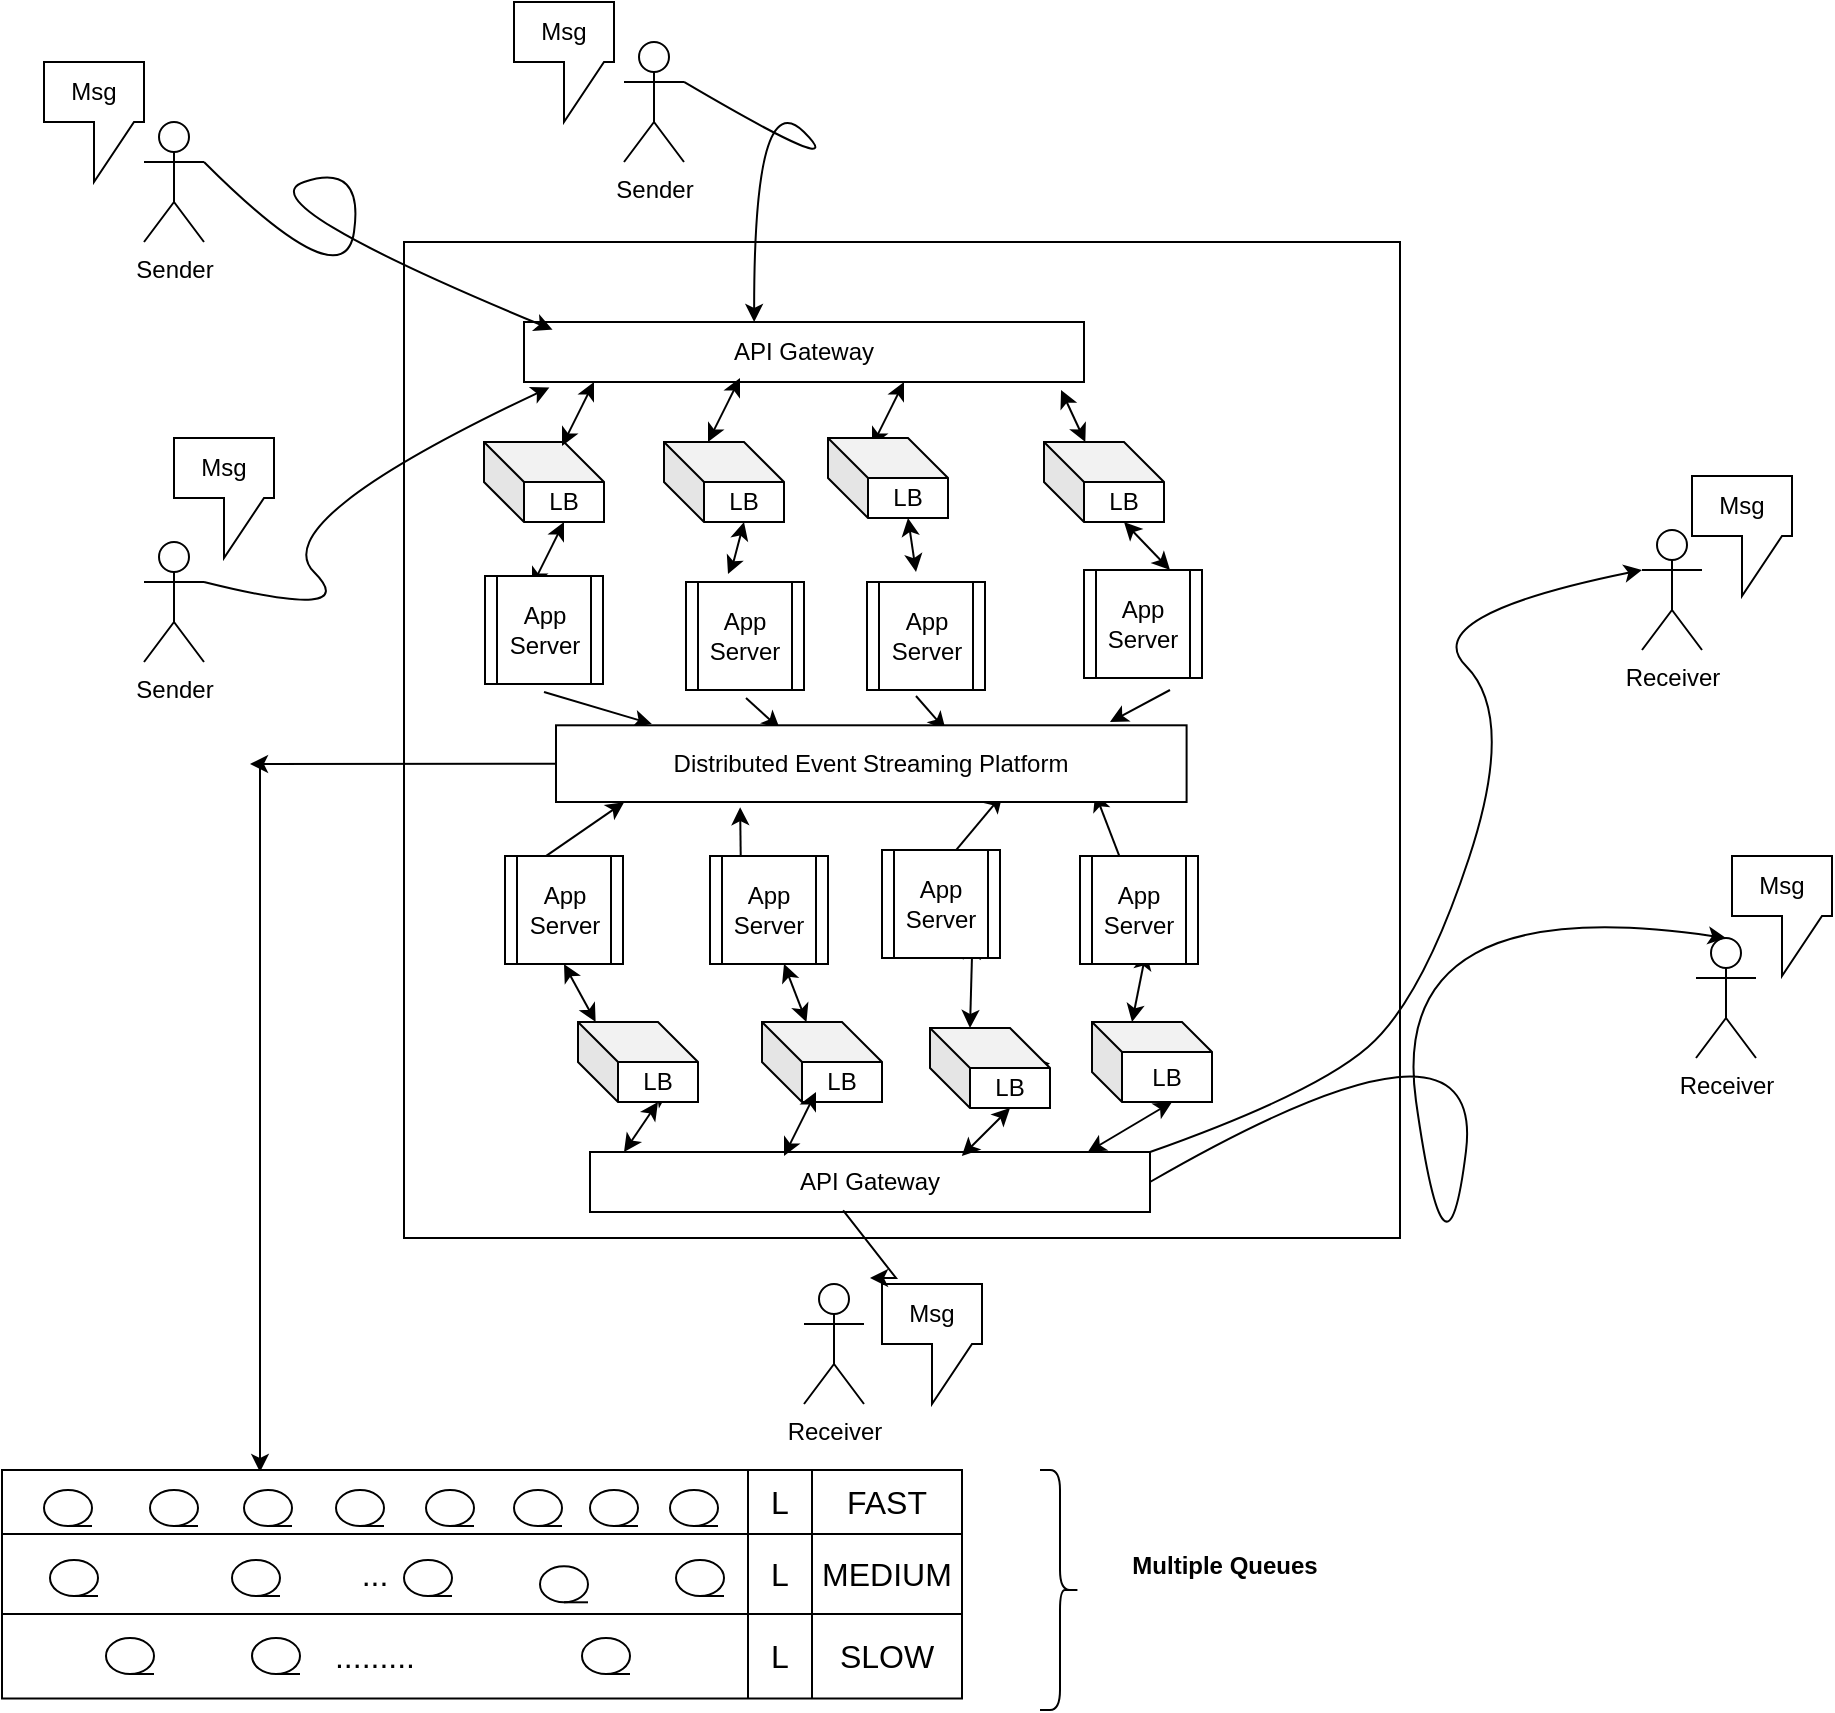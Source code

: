 <mxfile version="21.6.6" type="device">
  <diagram name="Page-1" id="CxLCOBnHjzHq9psb6Yh8">
    <mxGraphModel dx="1450" dy="485" grid="0" gridSize="10" guides="1" tooltips="1" connect="1" arrows="1" fold="1" page="0" pageScale="1" pageWidth="850" pageHeight="1100" math="0" shadow="0">
      <root>
        <mxCell id="0" />
        <mxCell id="1" parent="0" />
        <mxCell id="VB7Ufas00Dgr7_cL7uJZ-1" value="Sender" style="shape=umlActor;verticalLabelPosition=bottom;verticalAlign=top;html=1;outlineConnect=0;" parent="1" vertex="1">
          <mxGeometry x="60" y="70" width="30" height="60" as="geometry" />
        </mxCell>
        <mxCell id="VB7Ufas00Dgr7_cL7uJZ-2" value="Sender" style="shape=umlActor;verticalLabelPosition=bottom;verticalAlign=top;html=1;outlineConnect=0;" parent="1" vertex="1">
          <mxGeometry x="60" y="280" width="30" height="60" as="geometry" />
        </mxCell>
        <mxCell id="VB7Ufas00Dgr7_cL7uJZ-3" value="Sender" style="shape=umlActor;verticalLabelPosition=bottom;verticalAlign=top;html=1;outlineConnect=0;" parent="1" vertex="1">
          <mxGeometry x="300" y="30" width="30" height="60" as="geometry" />
        </mxCell>
        <mxCell id="VB7Ufas00Dgr7_cL7uJZ-4" value="Receiver" style="shape=umlActor;verticalLabelPosition=bottom;verticalAlign=top;html=1;outlineConnect=0;" parent="1" vertex="1">
          <mxGeometry x="390" y="651" width="30" height="60" as="geometry" />
        </mxCell>
        <mxCell id="VB7Ufas00Dgr7_cL7uJZ-5" value="Receiver" style="shape=umlActor;verticalLabelPosition=bottom;verticalAlign=top;html=1;outlineConnect=0;" parent="1" vertex="1">
          <mxGeometry x="809" y="274" width="30" height="60" as="geometry" />
        </mxCell>
        <mxCell id="VB7Ufas00Dgr7_cL7uJZ-6" value="Receiver" style="shape=umlActor;verticalLabelPosition=bottom;verticalAlign=top;html=1;outlineConnect=0;" parent="1" vertex="1">
          <mxGeometry x="836" y="478" width="30" height="60" as="geometry" />
        </mxCell>
        <mxCell id="VB7Ufas00Dgr7_cL7uJZ-7" value="" style="whiteSpace=wrap;html=1;aspect=fixed;" parent="1" vertex="1">
          <mxGeometry x="190" y="130" width="498" height="498" as="geometry" />
        </mxCell>
        <mxCell id="VB7Ufas00Dgr7_cL7uJZ-14" value="API Gateway" style="rounded=0;whiteSpace=wrap;html=1;" parent="1" vertex="1">
          <mxGeometry x="250" y="170" width="280" height="30" as="geometry" />
        </mxCell>
        <mxCell id="VB7Ufas00Dgr7_cL7uJZ-17" value="LB" style="shape=cube;whiteSpace=wrap;html=1;boundedLbl=1;backgroundOutline=1;darkOpacity=0.05;darkOpacity2=0.1;" parent="1" vertex="1">
          <mxGeometry x="230" y="230" width="60" height="40" as="geometry" />
        </mxCell>
        <mxCell id="VB7Ufas00Dgr7_cL7uJZ-18" value="LB" style="shape=cube;whiteSpace=wrap;html=1;boundedLbl=1;backgroundOutline=1;darkOpacity=0.05;darkOpacity2=0.1;" parent="1" vertex="1">
          <mxGeometry x="320" y="230" width="60" height="40" as="geometry" />
        </mxCell>
        <mxCell id="VB7Ufas00Dgr7_cL7uJZ-20" value="LB" style="shape=cube;whiteSpace=wrap;html=1;boundedLbl=1;backgroundOutline=1;darkOpacity=0.05;darkOpacity2=0.1;" parent="1" vertex="1">
          <mxGeometry x="510" y="230" width="60" height="40" as="geometry" />
        </mxCell>
        <mxCell id="VB7Ufas00Dgr7_cL7uJZ-24" value="LB" style="shape=cube;whiteSpace=wrap;html=1;boundedLbl=1;backgroundOutline=1;darkOpacity=0.05;darkOpacity2=0.1;" parent="1" vertex="1">
          <mxGeometry x="369" y="520" width="60" height="40" as="geometry" />
        </mxCell>
        <mxCell id="VB7Ufas00Dgr7_cL7uJZ-35" value="" style="curved=1;endArrow=classic;html=1;rounded=0;exitX=1;exitY=0.333;exitDx=0;exitDy=0;exitPerimeter=0;entryX=0.051;entryY=0.127;entryDx=0;entryDy=0;entryPerimeter=0;" parent="1" source="VB7Ufas00Dgr7_cL7uJZ-1" target="VB7Ufas00Dgr7_cL7uJZ-14" edge="1">
          <mxGeometry width="50" height="50" relative="1" as="geometry">
            <mxPoint x="110" y="160" as="sourcePoint" />
            <mxPoint x="160" y="110" as="targetPoint" />
            <Array as="points">
              <mxPoint x="160" y="160" />
              <mxPoint x="170" y="90" />
              <mxPoint x="110" y="110" />
            </Array>
          </mxGeometry>
        </mxCell>
        <mxCell id="VB7Ufas00Dgr7_cL7uJZ-39" value="" style="curved=1;endArrow=classic;html=1;rounded=0;exitX=1;exitY=0.333;exitDx=0;exitDy=0;exitPerimeter=0;entryX=0.146;entryY=0.146;entryDx=0;entryDy=0;entryPerimeter=0;" parent="1" source="VB7Ufas00Dgr7_cL7uJZ-2" target="VB7Ufas00Dgr7_cL7uJZ-7" edge="1">
          <mxGeometry width="50" height="50" relative="1" as="geometry">
            <mxPoint x="120" y="320" as="sourcePoint" />
            <mxPoint x="170" y="270" as="targetPoint" />
            <Array as="points">
              <mxPoint x="170" y="320" />
              <mxPoint x="120" y="270" />
            </Array>
          </mxGeometry>
        </mxCell>
        <mxCell id="VB7Ufas00Dgr7_cL7uJZ-40" value="" style="curved=1;endArrow=classic;html=1;rounded=0;exitX=1;exitY=0.333;exitDx=0;exitDy=0;exitPerimeter=0;entryX=0.411;entryY=0;entryDx=0;entryDy=0;entryPerimeter=0;" parent="1" source="VB7Ufas00Dgr7_cL7uJZ-3" target="VB7Ufas00Dgr7_cL7uJZ-14" edge="1">
          <mxGeometry width="50" height="50" relative="1" as="geometry">
            <mxPoint x="365" y="100" as="sourcePoint" />
            <mxPoint x="415" y="50" as="targetPoint" />
            <Array as="points">
              <mxPoint x="415" y="100" />
              <mxPoint x="365" y="50" />
            </Array>
          </mxGeometry>
        </mxCell>
        <mxCell id="VB7Ufas00Dgr7_cL7uJZ-60" value="Msg" style="shape=callout;whiteSpace=wrap;html=1;perimeter=calloutPerimeter;" parent="1" vertex="1">
          <mxGeometry x="75" y="228" width="50" height="60" as="geometry" />
        </mxCell>
        <mxCell id="VB7Ufas00Dgr7_cL7uJZ-61" value="Msg" style="shape=callout;whiteSpace=wrap;html=1;perimeter=calloutPerimeter;" parent="1" vertex="1">
          <mxGeometry x="10" y="40" width="50" height="60" as="geometry" />
        </mxCell>
        <mxCell id="VB7Ufas00Dgr7_cL7uJZ-62" value="Msg" style="shape=callout;whiteSpace=wrap;html=1;perimeter=calloutPerimeter;" parent="1" vertex="1">
          <mxGeometry x="245" y="10" width="50" height="60" as="geometry" />
        </mxCell>
        <mxCell id="VB7Ufas00Dgr7_cL7uJZ-63" value="Msg" style="shape=callout;whiteSpace=wrap;html=1;perimeter=calloutPerimeter;" parent="1" vertex="1">
          <mxGeometry x="834" y="247" width="50" height="60" as="geometry" />
        </mxCell>
        <mxCell id="VB7Ufas00Dgr7_cL7uJZ-64" value="Msg" style="shape=callout;whiteSpace=wrap;html=1;perimeter=calloutPerimeter;" parent="1" vertex="1">
          <mxGeometry x="854" y="437" width="50" height="60" as="geometry" />
        </mxCell>
        <mxCell id="VB7Ufas00Dgr7_cL7uJZ-65" value="Msg" style="shape=callout;whiteSpace=wrap;html=1;perimeter=calloutPerimeter;" parent="1" vertex="1">
          <mxGeometry x="429" y="651" width="50" height="60" as="geometry" />
        </mxCell>
        <mxCell id="VB7Ufas00Dgr7_cL7uJZ-21" value="API Gateway" style="rounded=0;whiteSpace=wrap;html=1;" parent="1" vertex="1">
          <mxGeometry x="283" y="585" width="280" height="30" as="geometry" />
        </mxCell>
        <mxCell id="hc9nnFskXBQ2Hnd-4gEW-7" value="" style="endArrow=classic;startArrow=classic;html=1;rounded=0;entryX=0;entryY=0;entryDx=40;entryDy=40;entryPerimeter=0;" parent="1" target="VB7Ufas00Dgr7_cL7uJZ-17" edge="1">
          <mxGeometry width="50" height="50" relative="1" as="geometry">
            <mxPoint x="254" y="302" as="sourcePoint" />
            <mxPoint x="304" y="252" as="targetPoint" />
          </mxGeometry>
        </mxCell>
        <mxCell id="hc9nnFskXBQ2Hnd-4gEW-8" value="" style="endArrow=classic;startArrow=classic;html=1;rounded=0;entryX=0;entryY=0;entryDx=40;entryDy=40;entryPerimeter=0;exitX=0.5;exitY=0;exitDx=0;exitDy=0;exitPerimeter=0;" parent="1" target="VB7Ufas00Dgr7_cL7uJZ-18" edge="1">
          <mxGeometry width="50" height="50" relative="1" as="geometry">
            <mxPoint x="352" y="296" as="sourcePoint" />
            <mxPoint x="280" y="280" as="targetPoint" />
            <Array as="points">
              <mxPoint x="355" y="289" />
            </Array>
          </mxGeometry>
        </mxCell>
        <mxCell id="hc9nnFskXBQ2Hnd-4gEW-10" value="" style="endArrow=classic;startArrow=classic;html=1;rounded=0;entryX=0;entryY=0;entryDx=40;entryDy=40;entryPerimeter=0;exitX=0.5;exitY=0;exitDx=0;exitDy=0;exitPerimeter=0;" parent="1" target="VB7Ufas00Dgr7_cL7uJZ-19" edge="1">
          <mxGeometry width="50" height="50" relative="1" as="geometry">
            <mxPoint x="446.0" y="295" as="sourcePoint" />
            <mxPoint x="280" y="280" as="targetPoint" />
          </mxGeometry>
        </mxCell>
        <mxCell id="hc9nnFskXBQ2Hnd-4gEW-11" value="" style="endArrow=classic;startArrow=classic;html=1;rounded=0;entryX=0;entryY=0;entryDx=40;entryDy=40;entryPerimeter=0;exitX=0.5;exitY=0;exitDx=0;exitDy=0;exitPerimeter=0;" parent="1" target="VB7Ufas00Dgr7_cL7uJZ-20" edge="1">
          <mxGeometry width="50" height="50" relative="1" as="geometry">
            <mxPoint x="573" y="294" as="sourcePoint" />
            <mxPoint x="290" y="290" as="targetPoint" />
            <Array as="points" />
          </mxGeometry>
        </mxCell>
        <mxCell id="hc9nnFskXBQ2Hnd-4gEW-12" value="" style="endArrow=classic;startArrow=classic;html=1;rounded=0;entryX=0;entryY=0;entryDx=40;entryDy=40;entryPerimeter=0;" parent="1" edge="1">
          <mxGeometry width="50" height="50" relative="1" as="geometry">
            <mxPoint x="269" y="232" as="sourcePoint" />
            <mxPoint x="285" y="200" as="targetPoint" />
          </mxGeometry>
        </mxCell>
        <mxCell id="hc9nnFskXBQ2Hnd-4gEW-13" value="" style="endArrow=classic;startArrow=classic;html=1;rounded=0;entryX=0;entryY=0;entryDx=40;entryDy=40;entryPerimeter=0;" parent="1" edge="1">
          <mxGeometry width="50" height="50" relative="1" as="geometry">
            <mxPoint x="342" y="230" as="sourcePoint" />
            <mxPoint x="358" y="198" as="targetPoint" />
          </mxGeometry>
        </mxCell>
        <mxCell id="hc9nnFskXBQ2Hnd-4gEW-14" value="" style="endArrow=classic;startArrow=classic;html=1;rounded=0;entryX=0;entryY=0;entryDx=40;entryDy=40;entryPerimeter=0;" parent="1" edge="1">
          <mxGeometry width="50" height="50" relative="1" as="geometry">
            <mxPoint x="424" y="232" as="sourcePoint" />
            <mxPoint x="440" y="200" as="targetPoint" />
          </mxGeometry>
        </mxCell>
        <mxCell id="hc9nnFskXBQ2Hnd-4gEW-19" value="" style="endArrow=classic;startArrow=classic;html=1;rounded=0;entryX=0.959;entryY=1.133;entryDx=0;entryDy=0;entryPerimeter=0;" parent="1" source="VB7Ufas00Dgr7_cL7uJZ-20" target="VB7Ufas00Dgr7_cL7uJZ-14" edge="1">
          <mxGeometry width="50" height="50" relative="1" as="geometry">
            <mxPoint x="434" y="242" as="sourcePoint" />
            <mxPoint x="450" y="210" as="targetPoint" />
          </mxGeometry>
        </mxCell>
        <mxCell id="hc9nnFskXBQ2Hnd-4gEW-20" value="" style="endArrow=classic;startArrow=classic;html=1;rounded=0;entryX=0;entryY=0;entryDx=40;entryDy=40;entryPerimeter=0;" parent="1" target="VB7Ufas00Dgr7_cL7uJZ-19" edge="1">
          <mxGeometry width="50" height="50" relative="1" as="geometry">
            <mxPoint x="434" y="242" as="sourcePoint" />
            <mxPoint x="450" y="210" as="targetPoint" />
          </mxGeometry>
        </mxCell>
        <mxCell id="VB7Ufas00Dgr7_cL7uJZ-19" value="LB" style="shape=cube;whiteSpace=wrap;html=1;boundedLbl=1;backgroundOutline=1;darkOpacity=0.05;darkOpacity2=0.1;" parent="1" vertex="1">
          <mxGeometry x="402" y="228" width="60" height="40" as="geometry" />
        </mxCell>
        <mxCell id="hc9nnFskXBQ2Hnd-4gEW-23" value="" style="endArrow=classic;startArrow=classic;html=1;rounded=0;entryX=0;entryY=0;entryDx=40;entryDy=40;entryPerimeter=0;" parent="1" edge="1" source="VB7Ufas00Dgr7_cL7uJZ-23">
          <mxGeometry width="50" height="50" relative="1" as="geometry">
            <mxPoint x="300" y="585" as="sourcePoint" />
            <mxPoint x="316" y="553" as="targetPoint" />
          </mxGeometry>
        </mxCell>
        <mxCell id="hc9nnFskXBQ2Hnd-4gEW-24" value="" style="endArrow=classic;startArrow=classic;html=1;rounded=0;entryX=0;entryY=0;entryDx=40;entryDy=40;entryPerimeter=0;" parent="1" edge="1">
          <mxGeometry width="50" height="50" relative="1" as="geometry">
            <mxPoint x="380" y="587" as="sourcePoint" />
            <mxPoint x="396" y="555" as="targetPoint" />
          </mxGeometry>
        </mxCell>
        <mxCell id="hc9nnFskXBQ2Hnd-4gEW-25" value="" style="endArrow=classic;startArrow=classic;html=1;rounded=0;entryX=0;entryY=0;entryDx=40;entryDy=40;entryPerimeter=0;" parent="1" edge="1" source="VB7Ufas00Dgr7_cL7uJZ-25">
          <mxGeometry width="50" height="50" relative="1" as="geometry">
            <mxPoint x="480.5" y="574" as="sourcePoint" />
            <mxPoint x="496.5" y="542" as="targetPoint" />
          </mxGeometry>
        </mxCell>
        <mxCell id="hc9nnFskXBQ2Hnd-4gEW-33" value="" style="endArrow=classic;startArrow=classic;html=1;rounded=0;entryX=0.5;entryY=1;entryDx=0;entryDy=0;exitX=0.147;exitY=0;exitDx=0;exitDy=0;exitPerimeter=0;" parent="1" edge="1" target="hc9nnFskXBQ2Hnd-4gEW-64" source="VB7Ufas00Dgr7_cL7uJZ-23">
          <mxGeometry width="50" height="50" relative="1" as="geometry">
            <mxPoint x="242" y="501" as="sourcePoint" />
            <mxPoint x="258" y="469" as="targetPoint" />
          </mxGeometry>
        </mxCell>
        <mxCell id="hc9nnFskXBQ2Hnd-4gEW-34" value="" style="endArrow=classic;startArrow=classic;html=1;rounded=0;" parent="1" source="VB7Ufas00Dgr7_cL7uJZ-24" edge="1">
          <mxGeometry width="50" height="50" relative="1" as="geometry">
            <mxPoint x="252" y="511" as="sourcePoint" />
            <mxPoint x="380" y="491" as="targetPoint" />
          </mxGeometry>
        </mxCell>
        <mxCell id="hc9nnFskXBQ2Hnd-4gEW-37" value="" style="endArrow=classic;startArrow=classic;html=1;rounded=0;entryX=0.67;entryY=1.028;entryDx=0;entryDy=0;entryPerimeter=0;exitX=0;exitY=0;exitDx=20;exitDy=0;exitPerimeter=0;" parent="1" source="VB7Ufas00Dgr7_cL7uJZ-25" edge="1">
          <mxGeometry width="50" height="50" relative="1" as="geometry">
            <mxPoint x="456" y="305" as="sourcePoint" />
            <mxPoint x="474.2" y="479.736" as="targetPoint" />
          </mxGeometry>
        </mxCell>
        <mxCell id="hc9nnFskXBQ2Hnd-4gEW-38" value="" style="endArrow=classic;startArrow=classic;html=1;rounded=0;exitX=0;exitY=0;exitDx=20;exitDy=0;exitPerimeter=0;" parent="1" source="VB7Ufas00Dgr7_cL7uJZ-26" edge="1">
          <mxGeometry width="50" height="50" relative="1" as="geometry">
            <mxPoint x="466" y="315" as="sourcePoint" />
            <mxPoint x="561" y="485" as="targetPoint" />
          </mxGeometry>
        </mxCell>
        <mxCell id="hc9nnFskXBQ2Hnd-4gEW-39" value="" style="endArrow=classic;html=1;rounded=0;exitX=0.5;exitY=1;exitDx=0;exitDy=0;exitPerimeter=0;entryX=0.152;entryY=-0.017;entryDx=0;entryDy=0;entryPerimeter=0;" parent="1" target="8tg6E38Ede1OyMRSEZ2F-6" edge="1">
          <mxGeometry width="50" height="50" relative="1" as="geometry">
            <mxPoint x="260" y="355" as="sourcePoint" />
            <mxPoint x="312" y="362" as="targetPoint" />
          </mxGeometry>
        </mxCell>
        <mxCell id="hc9nnFskXBQ2Hnd-4gEW-40" value="" style="endArrow=classic;html=1;rounded=0;entryX=0.355;entryY=0.046;entryDx=0;entryDy=0;entryPerimeter=0;" parent="1" target="8tg6E38Ede1OyMRSEZ2F-6" edge="1">
          <mxGeometry width="50" height="50" relative="1" as="geometry">
            <mxPoint x="361" y="358" as="sourcePoint" />
            <mxPoint x="374" y="394" as="targetPoint" />
          </mxGeometry>
        </mxCell>
        <mxCell id="hc9nnFskXBQ2Hnd-4gEW-41" value="" style="endArrow=classic;html=1;rounded=0;exitX=0.5;exitY=1;exitDx=0;exitDy=0;exitPerimeter=0;entryX=0.618;entryY=0.061;entryDx=0;entryDy=0;entryPerimeter=0;" parent="1" target="8tg6E38Ede1OyMRSEZ2F-6" edge="1">
          <mxGeometry width="50" height="50" relative="1" as="geometry">
            <mxPoint x="446.0" y="357" as="sourcePoint" />
            <mxPoint x="470" y="391" as="targetPoint" />
          </mxGeometry>
        </mxCell>
        <mxCell id="hc9nnFskXBQ2Hnd-4gEW-44" value="" style="endArrow=classic;html=1;rounded=0;exitX=0.5;exitY=1;exitDx=0;exitDy=0;exitPerimeter=0;" parent="1" edge="1">
          <mxGeometry width="50" height="50" relative="1" as="geometry">
            <mxPoint x="573" y="354" as="sourcePoint" />
            <mxPoint x="543" y="370" as="targetPoint" />
          </mxGeometry>
        </mxCell>
        <mxCell id="hc9nnFskXBQ2Hnd-4gEW-45" value="" style="endArrow=classic;html=1;rounded=0;exitX=0.309;exitY=0.355;exitDx=0;exitDy=0;exitPerimeter=0;entryX=0.855;entryY=1;entryDx=0;entryDy=-4.35;entryPerimeter=0;" parent="1" target="8tg6E38Ede1OyMRSEZ2F-6" edge="1">
          <mxGeometry width="50" height="50" relative="1" as="geometry">
            <mxPoint x="548.54" y="439.3" as="sourcePoint" />
            <mxPoint x="521.3" y="401.65" as="targetPoint" />
          </mxGeometry>
        </mxCell>
        <mxCell id="hc9nnFskXBQ2Hnd-4gEW-47" value="" style="endArrow=classic;html=1;rounded=0;exitX=0.513;exitY=0.315;exitDx=0;exitDy=0;exitPerimeter=0;entryX=0.321;entryY=1.007;entryDx=0;entryDy=0;entryPerimeter=0;" parent="1" edge="1">
          <mxGeometry width="50" height="50" relative="1" as="geometry">
            <mxPoint x="464.78" y="435.53" as="sourcePoint" />
            <mxPoint x="489.26" y="406.364" as="targetPoint" />
          </mxGeometry>
        </mxCell>
        <mxCell id="hc9nnFskXBQ2Hnd-4gEW-48" value="" style="endArrow=classic;html=1;rounded=0;exitX=0.424;exitY=0.448;exitDx=0;exitDy=0;exitPerimeter=0;entryX=0.292;entryY=1.068;entryDx=0;entryDy=0;entryPerimeter=0;" parent="1" target="8tg6E38Ede1OyMRSEZ2F-6" edge="1">
          <mxGeometry width="50" height="50" relative="1" as="geometry">
            <mxPoint x="358.44" y="443.984" as="sourcePoint" />
            <mxPoint x="325.5" y="402.608" as="targetPoint" />
          </mxGeometry>
        </mxCell>
        <mxCell id="hc9nnFskXBQ2Hnd-4gEW-49" value="" style="endArrow=classic;html=1;rounded=0;exitX=0.728;exitY=0.333;exitDx=0;exitDy=0;exitPerimeter=0;entryX=0.301;entryY=1.002;entryDx=0;entryDy=0;entryPerimeter=0;" parent="1" edge="1">
          <mxGeometry width="50" height="50" relative="1" as="geometry">
            <mxPoint x="257.68" y="439.314" as="sourcePoint" />
            <mxPoint x="300.06" y="410.096" as="targetPoint" />
          </mxGeometry>
        </mxCell>
        <mxCell id="hc9nnFskXBQ2Hnd-4gEW-51" value="" style="endArrow=classic;html=1;rounded=0;exitX=0.452;exitY=0.973;exitDx=0;exitDy=0;exitPerimeter=0;" parent="1" source="VB7Ufas00Dgr7_cL7uJZ-21" edge="1">
          <mxGeometry width="50" height="50" relative="1" as="geometry">
            <mxPoint x="383" y="463" as="sourcePoint" />
            <mxPoint x="423" y="648" as="targetPoint" />
            <Array as="points">
              <mxPoint x="436" y="648" />
            </Array>
          </mxGeometry>
        </mxCell>
        <mxCell id="hc9nnFskXBQ2Hnd-4gEW-52" value="" style="curved=1;endArrow=classic;html=1;rounded=0;exitX=1;exitY=0.5;exitDx=0;exitDy=0;entryX=0.5;entryY=0;entryDx=0;entryDy=0;entryPerimeter=0;" parent="1" source="VB7Ufas00Dgr7_cL7uJZ-21" target="VB7Ufas00Dgr7_cL7uJZ-6" edge="1">
          <mxGeometry width="50" height="50" relative="1" as="geometry">
            <mxPoint x="681" y="503" as="sourcePoint" />
            <mxPoint x="731" y="453" as="targetPoint" />
            <Array as="points">
              <mxPoint x="731" y="503" />
              <mxPoint x="711" y="666" />
              <mxPoint x="681" y="453" />
            </Array>
          </mxGeometry>
        </mxCell>
        <mxCell id="hc9nnFskXBQ2Hnd-4gEW-54" value="" style="curved=1;endArrow=classic;html=1;rounded=0;entryX=0;entryY=0.333;entryDx=0;entryDy=0;entryPerimeter=0;exitX=1;exitY=0;exitDx=0;exitDy=0;" parent="1" edge="1" target="VB7Ufas00Dgr7_cL7uJZ-5" source="VB7Ufas00Dgr7_cL7uJZ-21">
          <mxGeometry width="50" height="50" relative="1" as="geometry">
            <mxPoint x="562" y="565" as="sourcePoint" />
            <mxPoint x="746" y="317" as="targetPoint" />
            <Array as="points">
              <mxPoint x="645" y="556" />
              <mxPoint x="699" y="509" />
              <mxPoint x="746" y="367" />
              <mxPoint x="696" y="317" />
            </Array>
          </mxGeometry>
        </mxCell>
        <mxCell id="hc9nnFskXBQ2Hnd-4gEW-55" value="App Server" style="shape=process;whiteSpace=wrap;html=1;backgroundOutline=1;" parent="1" vertex="1">
          <mxGeometry x="230.5" y="297" width="59" height="54" as="geometry" />
        </mxCell>
        <mxCell id="hc9nnFskXBQ2Hnd-4gEW-56" value="App Server" style="shape=process;whiteSpace=wrap;html=1;backgroundOutline=1;" parent="1" vertex="1">
          <mxGeometry x="331" y="300" width="59" height="54" as="geometry" />
        </mxCell>
        <mxCell id="hc9nnFskXBQ2Hnd-4gEW-57" value="App Server" style="shape=process;whiteSpace=wrap;html=1;backgroundOutline=1;" parent="1" vertex="1">
          <mxGeometry x="421.5" y="300" width="59" height="54" as="geometry" />
        </mxCell>
        <mxCell id="hc9nnFskXBQ2Hnd-4gEW-59" value="App Server" style="shape=process;whiteSpace=wrap;html=1;backgroundOutline=1;" parent="1" vertex="1">
          <mxGeometry x="530" y="294" width="59" height="54" as="geometry" />
        </mxCell>
        <mxCell id="hc9nnFskXBQ2Hnd-4gEW-64" value="App Server" style="shape=process;whiteSpace=wrap;html=1;backgroundOutline=1;" parent="1" vertex="1">
          <mxGeometry x="240.5" y="437" width="59" height="54" as="geometry" />
        </mxCell>
        <mxCell id="hc9nnFskXBQ2Hnd-4gEW-66" value="App&lt;br&gt;Server" style="shape=process;whiteSpace=wrap;html=1;backgroundOutline=1;" parent="1" vertex="1">
          <mxGeometry x="343" y="437" width="59" height="54" as="geometry" />
        </mxCell>
        <mxCell id="hc9nnFskXBQ2Hnd-4gEW-67" value="App Server" style="shape=process;whiteSpace=wrap;html=1;backgroundOutline=1;" parent="1" vertex="1">
          <mxGeometry x="429" y="434" width="59" height="54" as="geometry" />
        </mxCell>
        <mxCell id="hc9nnFskXBQ2Hnd-4gEW-68" value="App Server" style="shape=process;whiteSpace=wrap;html=1;backgroundOutline=1;" parent="1" vertex="1">
          <mxGeometry x="528" y="437" width="59" height="54" as="geometry" />
        </mxCell>
        <mxCell id="8tg6E38Ede1OyMRSEZ2F-2" value="" style="endArrow=classic;startArrow=classic;html=1;rounded=0;entryX=0;entryY=0;entryDx=40;entryDy=40;entryPerimeter=0;exitX=0.664;exitY=0.067;exitDx=0;exitDy=0;exitPerimeter=0;" edge="1" parent="1" source="VB7Ufas00Dgr7_cL7uJZ-21" target="VB7Ufas00Dgr7_cL7uJZ-25">
          <mxGeometry width="50" height="50" relative="1" as="geometry">
            <mxPoint x="480.5" y="574" as="sourcePoint" />
            <mxPoint x="496.5" y="542" as="targetPoint" />
          </mxGeometry>
        </mxCell>
        <mxCell id="VB7Ufas00Dgr7_cL7uJZ-25" value="LB" style="shape=cube;whiteSpace=wrap;html=1;boundedLbl=1;backgroundOutline=1;darkOpacity=0.05;darkOpacity2=0.1;" parent="1" vertex="1">
          <mxGeometry x="453" y="523" width="60" height="40" as="geometry" />
        </mxCell>
        <mxCell id="8tg6E38Ede1OyMRSEZ2F-3" value="" style="endArrow=classic;startArrow=classic;html=1;rounded=0;entryX=0;entryY=0;entryDx=40;entryDy=40;entryPerimeter=0;" edge="1" parent="1" target="VB7Ufas00Dgr7_cL7uJZ-23">
          <mxGeometry width="50" height="50" relative="1" as="geometry">
            <mxPoint x="300" y="585" as="sourcePoint" />
            <mxPoint x="316" y="553" as="targetPoint" />
          </mxGeometry>
        </mxCell>
        <mxCell id="VB7Ufas00Dgr7_cL7uJZ-23" value="LB" style="shape=cube;whiteSpace=wrap;html=1;boundedLbl=1;backgroundOutline=1;darkOpacity=0.05;darkOpacity2=0.1;" parent="1" vertex="1">
          <mxGeometry x="277" y="520" width="60" height="40" as="geometry" />
        </mxCell>
        <mxCell id="8tg6E38Ede1OyMRSEZ2F-4" value="" style="endArrow=classic;startArrow=classic;html=1;rounded=0;entryX=0;entryY=0;entryDx=40;entryDy=40;entryPerimeter=0;exitX=0.889;exitY=0;exitDx=0;exitDy=0;exitPerimeter=0;" edge="1" parent="1" source="VB7Ufas00Dgr7_cL7uJZ-21" target="VB7Ufas00Dgr7_cL7uJZ-26">
          <mxGeometry width="50" height="50" relative="1" as="geometry">
            <mxPoint x="532" y="585" as="sourcePoint" />
            <mxPoint x="557" y="538" as="targetPoint" />
          </mxGeometry>
        </mxCell>
        <mxCell id="VB7Ufas00Dgr7_cL7uJZ-26" value="LB" style="shape=cube;whiteSpace=wrap;html=1;boundedLbl=1;backgroundOutline=1;darkOpacity=0.05;darkOpacity2=0.1;size=15;" parent="1" vertex="1">
          <mxGeometry x="534" y="520" width="60" height="40" as="geometry" />
        </mxCell>
        <mxCell id="8tg6E38Ede1OyMRSEZ2F-6" value="Distributed Event Streaming Platform" style="rounded=0;whiteSpace=wrap;html=1;" vertex="1" parent="1">
          <mxGeometry x="266" y="371.65" width="315.3" height="38.35" as="geometry" />
        </mxCell>
        <mxCell id="8tg6E38Ede1OyMRSEZ2F-7" value="" style="endArrow=classic;html=1;rounded=0;exitX=0;exitY=0.5;exitDx=0;exitDy=0;" edge="1" parent="1" source="8tg6E38Ede1OyMRSEZ2F-6">
          <mxGeometry width="50" height="50" relative="1" as="geometry">
            <mxPoint x="417" y="625" as="sourcePoint" />
            <mxPoint x="113" y="391" as="targetPoint" />
          </mxGeometry>
        </mxCell>
        <mxCell id="8tg6E38Ede1OyMRSEZ2F-8" value="" style="endArrow=classic;html=1;rounded=0;" edge="1" parent="1">
          <mxGeometry width="50" height="50" relative="1" as="geometry">
            <mxPoint x="118" y="393" as="sourcePoint" />
            <mxPoint x="118" y="745" as="targetPoint" />
          </mxGeometry>
        </mxCell>
        <mxCell id="8tg6E38Ede1OyMRSEZ2F-22" value="" style="shape=table;startSize=0;container=1;collapsible=0;childLayout=tableLayout;fontSize=16;" vertex="1" parent="1">
          <mxGeometry x="-11" y="744" width="480" height="114.3" as="geometry" />
        </mxCell>
        <mxCell id="8tg6E38Ede1OyMRSEZ2F-23" value="" style="shape=tableRow;horizontal=0;startSize=0;swimlaneHead=0;swimlaneBody=0;strokeColor=inherit;top=0;left=0;bottom=0;right=0;collapsible=0;dropTarget=0;fillColor=none;points=[[0,0.5],[1,0.5]];portConstraint=eastwest;fontSize=16;" vertex="1" parent="8tg6E38Ede1OyMRSEZ2F-22">
          <mxGeometry width="480" height="32" as="geometry" />
        </mxCell>
        <mxCell id="8tg6E38Ede1OyMRSEZ2F-24" value="" style="shape=partialRectangle;html=1;whiteSpace=wrap;connectable=0;strokeColor=inherit;overflow=hidden;fillColor=none;top=0;left=0;bottom=0;right=0;pointerEvents=1;fontSize=16;" vertex="1" parent="8tg6E38Ede1OyMRSEZ2F-23">
          <mxGeometry width="373" height="32" as="geometry">
            <mxRectangle width="373" height="32" as="alternateBounds" />
          </mxGeometry>
        </mxCell>
        <mxCell id="8tg6E38Ede1OyMRSEZ2F-25" value="L" style="shape=partialRectangle;html=1;whiteSpace=wrap;connectable=0;strokeColor=inherit;overflow=hidden;fillColor=none;top=0;left=0;bottom=0;right=0;pointerEvents=1;fontSize=16;" vertex="1" parent="8tg6E38Ede1OyMRSEZ2F-23">
          <mxGeometry x="373" width="32" height="32" as="geometry">
            <mxRectangle width="32" height="32" as="alternateBounds" />
          </mxGeometry>
        </mxCell>
        <mxCell id="8tg6E38Ede1OyMRSEZ2F-26" value="FAST" style="shape=partialRectangle;html=1;whiteSpace=wrap;connectable=0;strokeColor=inherit;overflow=hidden;fillColor=none;top=0;left=0;bottom=0;right=0;pointerEvents=1;fontSize=16;" vertex="1" parent="8tg6E38Ede1OyMRSEZ2F-23">
          <mxGeometry x="405" width="75" height="32" as="geometry">
            <mxRectangle width="75" height="32" as="alternateBounds" />
          </mxGeometry>
        </mxCell>
        <mxCell id="8tg6E38Ede1OyMRSEZ2F-27" value="" style="shape=tableRow;horizontal=0;startSize=0;swimlaneHead=0;swimlaneBody=0;strokeColor=inherit;top=0;left=0;bottom=0;right=0;collapsible=0;dropTarget=0;fillColor=none;points=[[0,0.5],[1,0.5]];portConstraint=eastwest;fontSize=16;" vertex="1" parent="8tg6E38Ede1OyMRSEZ2F-22">
          <mxGeometry y="32" width="480" height="40" as="geometry" />
        </mxCell>
        <mxCell id="8tg6E38Ede1OyMRSEZ2F-28" value="..." style="shape=partialRectangle;html=1;whiteSpace=wrap;connectable=0;strokeColor=inherit;overflow=hidden;fillColor=none;top=0;left=0;bottom=0;right=0;pointerEvents=1;fontSize=16;" vertex="1" parent="8tg6E38Ede1OyMRSEZ2F-27">
          <mxGeometry width="373" height="40" as="geometry">
            <mxRectangle width="373" height="40" as="alternateBounds" />
          </mxGeometry>
        </mxCell>
        <mxCell id="8tg6E38Ede1OyMRSEZ2F-29" value="L" style="shape=partialRectangle;html=1;whiteSpace=wrap;connectable=0;strokeColor=inherit;overflow=hidden;fillColor=none;top=0;left=0;bottom=0;right=0;pointerEvents=1;fontSize=16;" vertex="1" parent="8tg6E38Ede1OyMRSEZ2F-27">
          <mxGeometry x="373" width="32" height="40" as="geometry">
            <mxRectangle width="32" height="40" as="alternateBounds" />
          </mxGeometry>
        </mxCell>
        <mxCell id="8tg6E38Ede1OyMRSEZ2F-30" value="MEDIUM" style="shape=partialRectangle;html=1;whiteSpace=wrap;connectable=0;strokeColor=inherit;overflow=hidden;fillColor=none;top=0;left=0;bottom=0;right=0;pointerEvents=1;fontSize=16;" vertex="1" parent="8tg6E38Ede1OyMRSEZ2F-27">
          <mxGeometry x="405" width="75" height="40" as="geometry">
            <mxRectangle width="75" height="40" as="alternateBounds" />
          </mxGeometry>
        </mxCell>
        <mxCell id="8tg6E38Ede1OyMRSEZ2F-31" value="" style="shape=tableRow;horizontal=0;startSize=0;swimlaneHead=0;swimlaneBody=0;strokeColor=inherit;top=0;left=0;bottom=0;right=0;collapsible=0;dropTarget=0;fillColor=none;points=[[0,0.5],[1,0.5]];portConstraint=eastwest;fontSize=16;" vertex="1" parent="8tg6E38Ede1OyMRSEZ2F-22">
          <mxGeometry y="72" width="480" height="42" as="geometry" />
        </mxCell>
        <mxCell id="8tg6E38Ede1OyMRSEZ2F-32" value="........." style="shape=partialRectangle;html=1;whiteSpace=wrap;connectable=0;strokeColor=inherit;overflow=hidden;fillColor=none;top=0;left=0;bottom=0;right=0;pointerEvents=1;fontSize=16;" vertex="1" parent="8tg6E38Ede1OyMRSEZ2F-31">
          <mxGeometry width="373" height="42" as="geometry">
            <mxRectangle width="373" height="42" as="alternateBounds" />
          </mxGeometry>
        </mxCell>
        <mxCell id="8tg6E38Ede1OyMRSEZ2F-33" value="L" style="shape=partialRectangle;html=1;whiteSpace=wrap;connectable=0;strokeColor=inherit;overflow=hidden;fillColor=none;top=0;left=0;bottom=0;right=0;pointerEvents=1;fontSize=16;" vertex="1" parent="8tg6E38Ede1OyMRSEZ2F-31">
          <mxGeometry x="373" width="32" height="42" as="geometry">
            <mxRectangle width="32" height="42" as="alternateBounds" />
          </mxGeometry>
        </mxCell>
        <mxCell id="8tg6E38Ede1OyMRSEZ2F-34" value="SLOW" style="shape=partialRectangle;html=1;whiteSpace=wrap;connectable=0;strokeColor=inherit;overflow=hidden;fillColor=none;top=0;left=0;bottom=0;right=0;pointerEvents=1;fontSize=16;" vertex="1" parent="8tg6E38Ede1OyMRSEZ2F-31">
          <mxGeometry x="405" width="75" height="42" as="geometry">
            <mxRectangle width="75" height="42" as="alternateBounds" />
          </mxGeometry>
        </mxCell>
        <mxCell id="8tg6E38Ede1OyMRSEZ2F-37" value="" style="shape=tapeData;whiteSpace=wrap;html=1;perimeter=ellipsePerimeter;" vertex="1" parent="1">
          <mxGeometry x="10" y="754" width="24" height="18" as="geometry" />
        </mxCell>
        <mxCell id="8tg6E38Ede1OyMRSEZ2F-38" value="" style="shape=tapeData;whiteSpace=wrap;html=1;perimeter=ellipsePerimeter;" vertex="1" parent="1">
          <mxGeometry x="63" y="754" width="24" height="18" as="geometry" />
        </mxCell>
        <mxCell id="8tg6E38Ede1OyMRSEZ2F-41" value="" style="shape=tapeData;whiteSpace=wrap;html=1;perimeter=ellipsePerimeter;" vertex="1" parent="1">
          <mxGeometry x="110" y="754" width="24" height="18" as="geometry" />
        </mxCell>
        <mxCell id="8tg6E38Ede1OyMRSEZ2F-42" value="" style="shape=tapeData;whiteSpace=wrap;html=1;perimeter=ellipsePerimeter;" vertex="1" parent="1">
          <mxGeometry x="156" y="754" width="24" height="18" as="geometry" />
        </mxCell>
        <mxCell id="8tg6E38Ede1OyMRSEZ2F-43" value="" style="shape=tapeData;whiteSpace=wrap;html=1;perimeter=ellipsePerimeter;" vertex="1" parent="1">
          <mxGeometry x="201" y="754" width="24" height="18" as="geometry" />
        </mxCell>
        <mxCell id="8tg6E38Ede1OyMRSEZ2F-44" value="" style="shape=tapeData;whiteSpace=wrap;html=1;perimeter=ellipsePerimeter;" vertex="1" parent="1">
          <mxGeometry x="245" y="754" width="24" height="18" as="geometry" />
        </mxCell>
        <mxCell id="8tg6E38Ede1OyMRSEZ2F-45" value="" style="shape=curlyBracket;whiteSpace=wrap;html=1;rounded=1;flipH=1;labelPosition=right;verticalLabelPosition=middle;align=left;verticalAlign=middle;" vertex="1" parent="1">
          <mxGeometry x="508" y="744" width="20" height="120" as="geometry" />
        </mxCell>
        <mxCell id="8tg6E38Ede1OyMRSEZ2F-46" value="&lt;b&gt;Multiple Queues&lt;/b&gt;" style="text;html=1;strokeColor=none;fillColor=none;align=center;verticalAlign=middle;whiteSpace=wrap;rounded=0;" vertex="1" parent="1">
          <mxGeometry x="547" y="777" width="107" height="30" as="geometry" />
        </mxCell>
        <mxCell id="8tg6E38Ede1OyMRSEZ2F-47" value="" style="shape=tapeData;whiteSpace=wrap;html=1;perimeter=ellipsePerimeter;" vertex="1" parent="1">
          <mxGeometry x="283" y="754" width="24" height="18" as="geometry" />
        </mxCell>
        <mxCell id="8tg6E38Ede1OyMRSEZ2F-49" value="" style="shape=tapeData;whiteSpace=wrap;html=1;perimeter=ellipsePerimeter;" vertex="1" parent="1">
          <mxGeometry x="323" y="754" width="24" height="18" as="geometry" />
        </mxCell>
        <mxCell id="8tg6E38Ede1OyMRSEZ2F-50" value="" style="shape=tapeData;whiteSpace=wrap;html=1;perimeter=ellipsePerimeter;" vertex="1" parent="1">
          <mxGeometry x="13" y="789" width="24" height="18" as="geometry" />
        </mxCell>
        <mxCell id="8tg6E38Ede1OyMRSEZ2F-53" value="" style="shape=tapeData;whiteSpace=wrap;html=1;perimeter=ellipsePerimeter;" vertex="1" parent="1">
          <mxGeometry x="104" y="789" width="24" height="18" as="geometry" />
        </mxCell>
        <mxCell id="8tg6E38Ede1OyMRSEZ2F-54" value="" style="shape=tapeData;whiteSpace=wrap;html=1;perimeter=ellipsePerimeter;" vertex="1" parent="1">
          <mxGeometry x="190" y="789" width="24" height="18" as="geometry" />
        </mxCell>
        <mxCell id="8tg6E38Ede1OyMRSEZ2F-55" value="" style="shape=tapeData;whiteSpace=wrap;html=1;perimeter=ellipsePerimeter;" vertex="1" parent="1">
          <mxGeometry x="258" y="792.15" width="24" height="18" as="geometry" />
        </mxCell>
        <mxCell id="8tg6E38Ede1OyMRSEZ2F-59" value="" style="shape=tapeData;whiteSpace=wrap;html=1;perimeter=ellipsePerimeter;" vertex="1" parent="1">
          <mxGeometry x="326" y="789" width="24" height="18" as="geometry" />
        </mxCell>
        <mxCell id="8tg6E38Ede1OyMRSEZ2F-60" value="" style="shape=tapeData;whiteSpace=wrap;html=1;perimeter=ellipsePerimeter;" vertex="1" parent="1">
          <mxGeometry x="41" y="828" width="24" height="18" as="geometry" />
        </mxCell>
        <mxCell id="8tg6E38Ede1OyMRSEZ2F-61" value="" style="shape=tapeData;whiteSpace=wrap;html=1;perimeter=ellipsePerimeter;" vertex="1" parent="1">
          <mxGeometry x="114" y="828" width="24" height="18" as="geometry" />
        </mxCell>
        <mxCell id="8tg6E38Ede1OyMRSEZ2F-62" value="" style="shape=tapeData;whiteSpace=wrap;html=1;perimeter=ellipsePerimeter;" vertex="1" parent="1">
          <mxGeometry x="279" y="828" width="24" height="18" as="geometry" />
        </mxCell>
      </root>
    </mxGraphModel>
  </diagram>
</mxfile>
